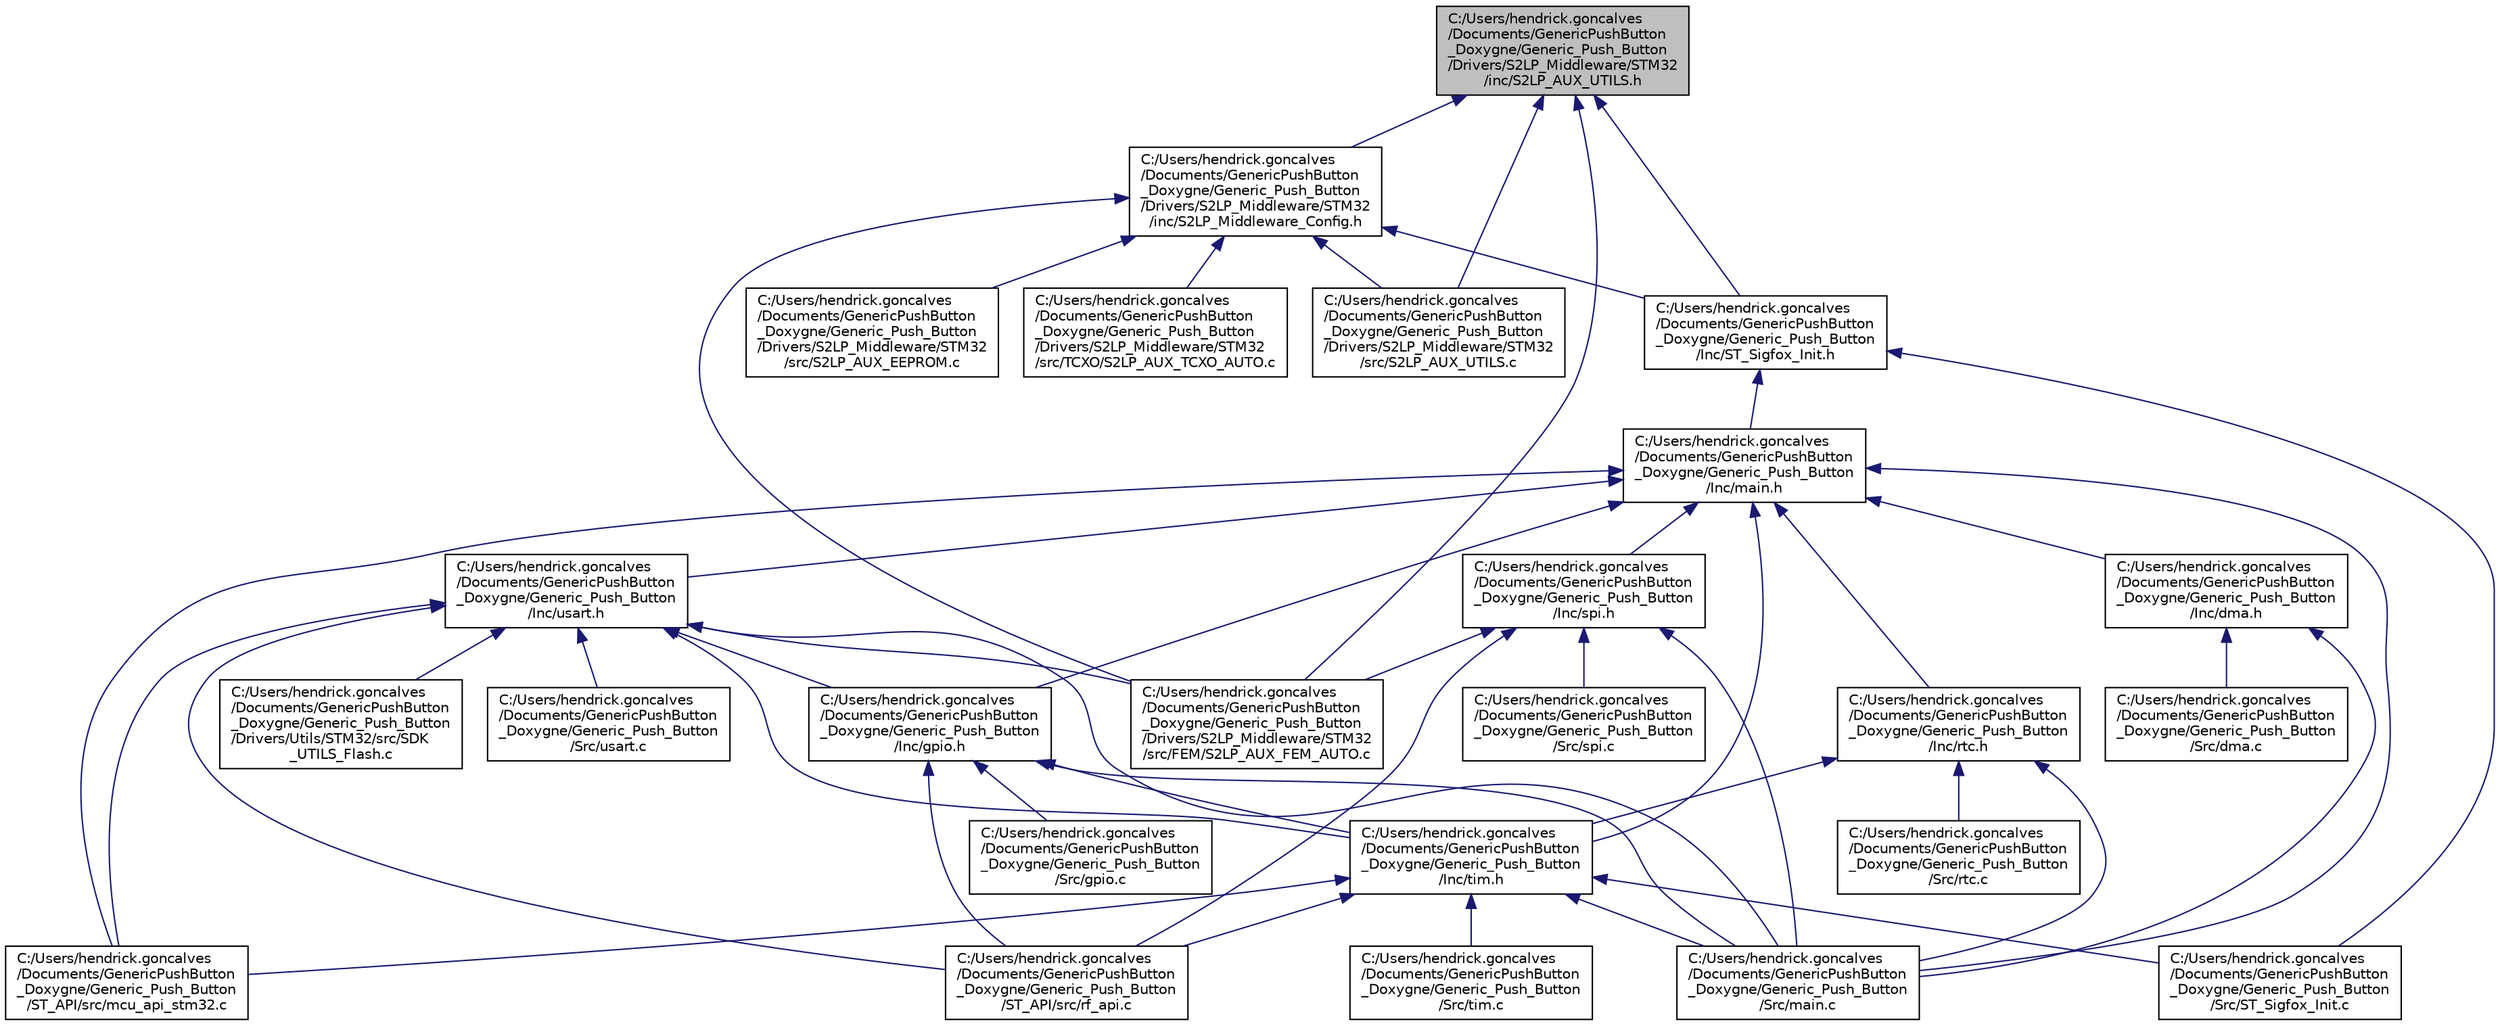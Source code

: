 digraph "C:/Users/hendrick.goncalves/Documents/GenericPushButton_Doxygne/Generic_Push_Button/Drivers/S2LP_Middleware/STM32/inc/S2LP_AUX_UTILS.h"
{
 // LATEX_PDF_SIZE
  edge [fontname="Helvetica",fontsize="10",labelfontname="Helvetica",labelfontsize="10"];
  node [fontname="Helvetica",fontsize="10",shape=record];
  Node1 [label="C:/Users/hendrick.goncalves\l/Documents/GenericPushButton\l_Doxygne/Generic_Push_Button\l/Drivers/S2LP_Middleware/STM32\l/inc/S2LP_AUX_UTILS.h",height=0.2,width=0.4,color="black", fillcolor="grey75", style="filled", fontcolor="black",tooltip=" "];
  Node1 -> Node2 [dir="back",color="midnightblue",fontsize="10",style="solid",fontname="Helvetica"];
  Node2 [label="C:/Users/hendrick.goncalves\l/Documents/GenericPushButton\l_Doxygne/Generic_Push_Button\l/Drivers/S2LP_Middleware/STM32\l/inc/S2LP_Middleware_Config.h",height=0.2,width=0.4,color="black", fillcolor="white", style="filled",URL="$_s2_l_p___middleware___config_8h.html",tooltip="This file contains S2LP Middleware configuration and useful defines."];
  Node2 -> Node3 [dir="back",color="midnightblue",fontsize="10",style="solid",fontname="Helvetica"];
  Node3 [label="C:/Users/hendrick.goncalves\l/Documents/GenericPushButton\l_Doxygne/Generic_Push_Button\l/Drivers/S2LP_Middleware/STM32\l/src/FEM/S2LP_AUX_FEM_AUTO.c",height=0.2,width=0.4,color="black", fillcolor="white", style="filled",URL="$_s2_l_p___a_u_x___f_e_m___a_u_t_o_8c.html",tooltip=" "];
  Node2 -> Node4 [dir="back",color="midnightblue",fontsize="10",style="solid",fontname="Helvetica"];
  Node4 [label="C:/Users/hendrick.goncalves\l/Documents/GenericPushButton\l_Doxygne/Generic_Push_Button\l/Drivers/S2LP_Middleware/STM32\l/src/S2LP_AUX_EEPROM.c",height=0.2,width=0.4,color="black", fillcolor="white", style="filled",URL="$_s2_l_p___a_u_x___e_e_p_r_o_m_8c.html",tooltip=" "];
  Node2 -> Node5 [dir="back",color="midnightblue",fontsize="10",style="solid",fontname="Helvetica"];
  Node5 [label="C:/Users/hendrick.goncalves\l/Documents/GenericPushButton\l_Doxygne/Generic_Push_Button\l/Drivers/S2LP_Middleware/STM32\l/src/S2LP_AUX_UTILS.c",height=0.2,width=0.4,color="black", fillcolor="white", style="filled",URL="$_s2_l_p___a_u_x___u_t_i_l_s_8c.html",tooltip=" "];
  Node2 -> Node6 [dir="back",color="midnightblue",fontsize="10",style="solid",fontname="Helvetica"];
  Node6 [label="C:/Users/hendrick.goncalves\l/Documents/GenericPushButton\l_Doxygne/Generic_Push_Button\l/Drivers/S2LP_Middleware/STM32\l/src/TCXO/S2LP_AUX_TCXO_AUTO.c",height=0.2,width=0.4,color="black", fillcolor="white", style="filled",URL="$_s2_l_p___a_u_x___t_c_x_o___a_u_t_o_8c.html",tooltip=" "];
  Node2 -> Node7 [dir="back",color="midnightblue",fontsize="10",style="solid",fontname="Helvetica"];
  Node7 [label="C:/Users/hendrick.goncalves\l/Documents/GenericPushButton\l_Doxygne/Generic_Push_Button\l/Inc/ST_Sigfox_Init.h",height=0.2,width=0.4,color="black", fillcolor="white", style="filled",URL="$_s_t___sigfox___init_8h.html",tooltip=" "];
  Node7 -> Node8 [dir="back",color="midnightblue",fontsize="10",style="solid",fontname="Helvetica"];
  Node8 [label="C:/Users/hendrick.goncalves\l/Documents/GenericPushButton\l_Doxygne/Generic_Push_Button\l/Inc/main.h",height=0.2,width=0.4,color="black", fillcolor="white", style="filled",URL="$main_8h.html",tooltip=": Header for main.c file. This file contains the common defines of the application."];
  Node8 -> Node9 [dir="back",color="midnightblue",fontsize="10",style="solid",fontname="Helvetica"];
  Node9 [label="C:/Users/hendrick.goncalves\l/Documents/GenericPushButton\l_Doxygne/Generic_Push_Button\l/Inc/dma.h",height=0.2,width=0.4,color="black", fillcolor="white", style="filled",URL="$dma_8h.html",tooltip=" "];
  Node9 -> Node10 [dir="back",color="midnightblue",fontsize="10",style="solid",fontname="Helvetica"];
  Node10 [label="C:/Users/hendrick.goncalves\l/Documents/GenericPushButton\l_Doxygne/Generic_Push_Button\l/Src/dma.c",height=0.2,width=0.4,color="black", fillcolor="white", style="filled",URL="$dma_8c.html",tooltip=" "];
  Node9 -> Node11 [dir="back",color="midnightblue",fontsize="10",style="solid",fontname="Helvetica"];
  Node11 [label="C:/Users/hendrick.goncalves\l/Documents/GenericPushButton\l_Doxygne/Generic_Push_Button\l/Src/main.c",height=0.2,width=0.4,color="black", fillcolor="white", style="filled",URL="$main_8c.html",tooltip=": Main program body"];
  Node8 -> Node12 [dir="back",color="midnightblue",fontsize="10",style="solid",fontname="Helvetica"];
  Node12 [label="C:/Users/hendrick.goncalves\l/Documents/GenericPushButton\l_Doxygne/Generic_Push_Button\l/Inc/gpio.h",height=0.2,width=0.4,color="black", fillcolor="white", style="filled",URL="$gpio_8h.html",tooltip=" "];
  Node12 -> Node13 [dir="back",color="midnightblue",fontsize="10",style="solid",fontname="Helvetica"];
  Node13 [label="C:/Users/hendrick.goncalves\l/Documents/GenericPushButton\l_Doxygne/Generic_Push_Button\l/Inc/tim.h",height=0.2,width=0.4,color="black", fillcolor="white", style="filled",URL="$tim_8h.html",tooltip=" "];
  Node13 -> Node11 [dir="back",color="midnightblue",fontsize="10",style="solid",fontname="Helvetica"];
  Node13 -> Node14 [dir="back",color="midnightblue",fontsize="10",style="solid",fontname="Helvetica"];
  Node14 [label="C:/Users/hendrick.goncalves\l/Documents/GenericPushButton\l_Doxygne/Generic_Push_Button\l/Src/ST_Sigfox_Init.c",height=0.2,width=0.4,color="black", fillcolor="white", style="filled",URL="$_s_t___sigfox___init_8c.html",tooltip=" "];
  Node13 -> Node15 [dir="back",color="midnightblue",fontsize="10",style="solid",fontname="Helvetica"];
  Node15 [label="C:/Users/hendrick.goncalves\l/Documents/GenericPushButton\l_Doxygne/Generic_Push_Button\l/Src/tim.c",height=0.2,width=0.4,color="black", fillcolor="white", style="filled",URL="$tim_8c.html",tooltip=" "];
  Node13 -> Node16 [dir="back",color="midnightblue",fontsize="10",style="solid",fontname="Helvetica"];
  Node16 [label="C:/Users/hendrick.goncalves\l/Documents/GenericPushButton\l_Doxygne/Generic_Push_Button\l/ST_API/src/mcu_api_stm32.c",height=0.2,width=0.4,color="black", fillcolor="white", style="filled",URL="$mcu__api__stm32_8c.html",tooltip="Sigfox MCU functions."];
  Node13 -> Node17 [dir="back",color="midnightblue",fontsize="10",style="solid",fontname="Helvetica"];
  Node17 [label="C:/Users/hendrick.goncalves\l/Documents/GenericPushButton\l_Doxygne/Generic_Push_Button\l/ST_API/src/rf_api.c",height=0.2,width=0.4,color="black", fillcolor="white", style="filled",URL="$rf__api_8c.html",tooltip=" "];
  Node12 -> Node18 [dir="back",color="midnightblue",fontsize="10",style="solid",fontname="Helvetica"];
  Node18 [label="C:/Users/hendrick.goncalves\l/Documents/GenericPushButton\l_Doxygne/Generic_Push_Button\l/Src/gpio.c",height=0.2,width=0.4,color="black", fillcolor="white", style="filled",URL="$gpio_8c.html",tooltip=" "];
  Node12 -> Node11 [dir="back",color="midnightblue",fontsize="10",style="solid",fontname="Helvetica"];
  Node12 -> Node17 [dir="back",color="midnightblue",fontsize="10",style="solid",fontname="Helvetica"];
  Node8 -> Node19 [dir="back",color="midnightblue",fontsize="10",style="solid",fontname="Helvetica"];
  Node19 [label="C:/Users/hendrick.goncalves\l/Documents/GenericPushButton\l_Doxygne/Generic_Push_Button\l/Inc/usart.h",height=0.2,width=0.4,color="black", fillcolor="white", style="filled",URL="$usart_8h.html",tooltip=" "];
  Node19 -> Node3 [dir="back",color="midnightblue",fontsize="10",style="solid",fontname="Helvetica"];
  Node19 -> Node20 [dir="back",color="midnightblue",fontsize="10",style="solid",fontname="Helvetica"];
  Node20 [label="C:/Users/hendrick.goncalves\l/Documents/GenericPushButton\l_Doxygne/Generic_Push_Button\l/Drivers/Utils/STM32/src/SDK\l_UTILS_Flash.c",height=0.2,width=0.4,color="black", fillcolor="white", style="filled",URL="$_s_d_k___u_t_i_l_s___flash_8c.html",tooltip="SDK EVAL flash management."];
  Node19 -> Node12 [dir="back",color="midnightblue",fontsize="10",style="solid",fontname="Helvetica"];
  Node19 -> Node13 [dir="back",color="midnightblue",fontsize="10",style="solid",fontname="Helvetica"];
  Node19 -> Node11 [dir="back",color="midnightblue",fontsize="10",style="solid",fontname="Helvetica"];
  Node19 -> Node21 [dir="back",color="midnightblue",fontsize="10",style="solid",fontname="Helvetica"];
  Node21 [label="C:/Users/hendrick.goncalves\l/Documents/GenericPushButton\l_Doxygne/Generic_Push_Button\l/Src/usart.c",height=0.2,width=0.4,color="black", fillcolor="white", style="filled",URL="$usart_8c.html",tooltip=" "];
  Node19 -> Node16 [dir="back",color="midnightblue",fontsize="10",style="solid",fontname="Helvetica"];
  Node19 -> Node17 [dir="back",color="midnightblue",fontsize="10",style="solid",fontname="Helvetica"];
  Node8 -> Node22 [dir="back",color="midnightblue",fontsize="10",style="solid",fontname="Helvetica"];
  Node22 [label="C:/Users/hendrick.goncalves\l/Documents/GenericPushButton\l_Doxygne/Generic_Push_Button\l/Inc/rtc.h",height=0.2,width=0.4,color="black", fillcolor="white", style="filled",URL="$rtc_8h.html",tooltip=" "];
  Node22 -> Node13 [dir="back",color="midnightblue",fontsize="10",style="solid",fontname="Helvetica"];
  Node22 -> Node11 [dir="back",color="midnightblue",fontsize="10",style="solid",fontname="Helvetica"];
  Node22 -> Node23 [dir="back",color="midnightblue",fontsize="10",style="solid",fontname="Helvetica"];
  Node23 [label="C:/Users/hendrick.goncalves\l/Documents/GenericPushButton\l_Doxygne/Generic_Push_Button\l/Src/rtc.c",height=0.2,width=0.4,color="black", fillcolor="white", style="filled",URL="$rtc_8c.html",tooltip=" "];
  Node8 -> Node24 [dir="back",color="midnightblue",fontsize="10",style="solid",fontname="Helvetica"];
  Node24 [label="C:/Users/hendrick.goncalves\l/Documents/GenericPushButton\l_Doxygne/Generic_Push_Button\l/Inc/spi.h",height=0.2,width=0.4,color="black", fillcolor="white", style="filled",URL="$spi_8h.html",tooltip=" "];
  Node24 -> Node3 [dir="back",color="midnightblue",fontsize="10",style="solid",fontname="Helvetica"];
  Node24 -> Node11 [dir="back",color="midnightblue",fontsize="10",style="solid",fontname="Helvetica"];
  Node24 -> Node25 [dir="back",color="midnightblue",fontsize="10",style="solid",fontname="Helvetica"];
  Node25 [label="C:/Users/hendrick.goncalves\l/Documents/GenericPushButton\l_Doxygne/Generic_Push_Button\l/Src/spi.c",height=0.2,width=0.4,color="black", fillcolor="white", style="filled",URL="$spi_8c.html",tooltip=" "];
  Node24 -> Node17 [dir="back",color="midnightblue",fontsize="10",style="solid",fontname="Helvetica"];
  Node8 -> Node13 [dir="back",color="midnightblue",fontsize="10",style="solid",fontname="Helvetica"];
  Node8 -> Node11 [dir="back",color="midnightblue",fontsize="10",style="solid",fontname="Helvetica"];
  Node8 -> Node16 [dir="back",color="midnightblue",fontsize="10",style="solid",fontname="Helvetica"];
  Node7 -> Node14 [dir="back",color="midnightblue",fontsize="10",style="solid",fontname="Helvetica"];
  Node1 -> Node3 [dir="back",color="midnightblue",fontsize="10",style="solid",fontname="Helvetica"];
  Node1 -> Node5 [dir="back",color="midnightblue",fontsize="10",style="solid",fontname="Helvetica"];
  Node1 -> Node7 [dir="back",color="midnightblue",fontsize="10",style="solid",fontname="Helvetica"];
}
